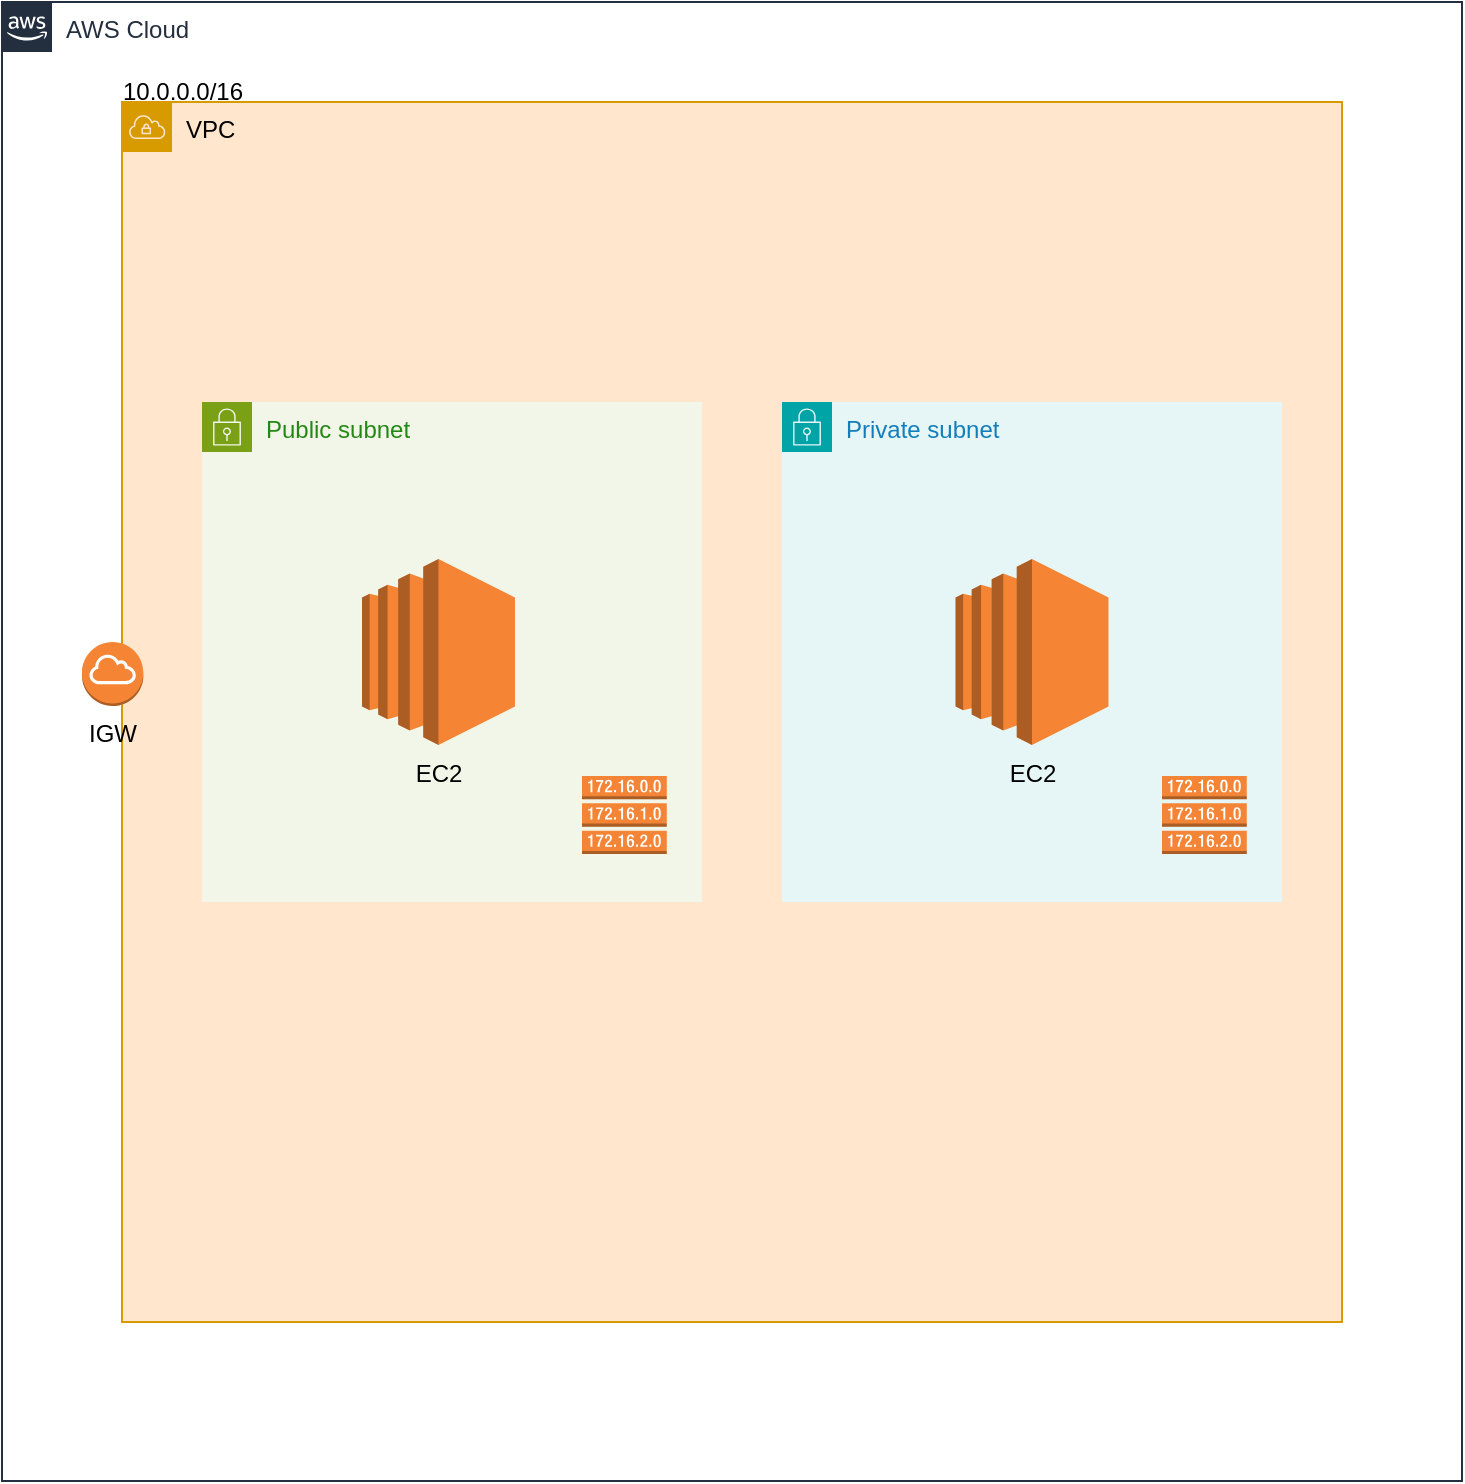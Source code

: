 <mxfile version="24.7.13">
  <diagram id="Ht1M8jgEwFfnCIfOTk4-" name="Page-1">
    <mxGraphModel dx="1035" dy="1328" grid="1" gridSize="10" guides="1" tooltips="1" connect="1" arrows="1" fold="1" page="1" pageScale="1" pageWidth="1169" pageHeight="827" math="0" shadow="0">
      <root>
        <mxCell id="0" />
        <mxCell id="1" parent="0" />
        <mxCell id="UEzPUAAOIrF-is8g5C7q-175" value="AWS Cloud" style="points=[[0,0],[0.25,0],[0.5,0],[0.75,0],[1,0],[1,0.25],[1,0.5],[1,0.75],[1,1],[0.75,1],[0.5,1],[0.25,1],[0,1],[0,0.75],[0,0.5],[0,0.25]];outlineConnect=0;gradientColor=none;html=1;whiteSpace=wrap;fontSize=12;fontStyle=0;shape=mxgraph.aws4.group;grIcon=mxgraph.aws4.group_aws_cloud_alt;strokeColor=#232F3E;fillColor=none;verticalAlign=top;align=left;spacingLeft=30;fontColor=#232F3E;dashed=0;labelBackgroundColor=#ffffff;container=1;pointerEvents=0;collapsible=0;recursiveResize=0;movable=0;resizable=0;rotatable=0;deletable=0;editable=0;locked=1;connectable=0;" parent="1" vertex="1">
          <mxGeometry x="220" y="-820" width="730" height="739.5" as="geometry" />
        </mxCell>
        <mxCell id="839mXaEyEuc4Z5KTpTyV-1" value="VPC" style="sketch=0;outlineConnect=0;html=1;whiteSpace=wrap;fontSize=12;fontStyle=0;shape=mxgraph.aws4.group;grIcon=mxgraph.aws4.group_vpc;strokeColor=#d79b00;fillColor=#ffe6cc;verticalAlign=top;align=left;spacingLeft=30;dashed=0;movable=0;resizable=0;rotatable=0;deletable=0;editable=0;locked=1;connectable=0;" vertex="1" parent="UEzPUAAOIrF-is8g5C7q-175">
          <mxGeometry x="60" y="50" width="610" height="610" as="geometry" />
        </mxCell>
        <mxCell id="839mXaEyEuc4Z5KTpTyV-6" value="Private subnet" style="points=[[0,0],[0.25,0],[0.5,0],[0.75,0],[1,0],[1,0.25],[1,0.5],[1,0.75],[1,1],[0.75,1],[0.5,1],[0.25,1],[0,1],[0,0.75],[0,0.5],[0,0.25]];outlineConnect=0;gradientColor=none;html=1;whiteSpace=wrap;fontSize=12;fontStyle=0;container=1;pointerEvents=0;collapsible=0;recursiveResize=0;shape=mxgraph.aws4.group;grIcon=mxgraph.aws4.group_security_group;grStroke=0;strokeColor=#00A4A6;fillColor=#E6F6F7;verticalAlign=top;align=left;spacingLeft=30;fontColor=#147EBA;dashed=0;" vertex="1" parent="1">
          <mxGeometry x="610" y="-620" width="250" height="250" as="geometry" />
        </mxCell>
        <mxCell id="839mXaEyEuc4Z5KTpTyV-11" value="" style="outlineConnect=0;dashed=0;verticalLabelPosition=bottom;verticalAlign=top;align=center;html=1;shape=mxgraph.aws3.route_table;fillColor=#F58536;gradientColor=none;" vertex="1" parent="839mXaEyEuc4Z5KTpTyV-6">
          <mxGeometry x="190" y="187" width="42.39" height="39" as="geometry" />
        </mxCell>
        <mxCell id="839mXaEyEuc4Z5KTpTyV-15" value="EC2" style="outlineConnect=0;dashed=0;verticalLabelPosition=bottom;verticalAlign=top;align=center;html=1;shape=mxgraph.aws3.ec2;fillColor=#F58534;gradientColor=none;" vertex="1" parent="839mXaEyEuc4Z5KTpTyV-6">
          <mxGeometry x="86.75" y="78.5" width="76.5" height="93" as="geometry" />
        </mxCell>
        <mxCell id="839mXaEyEuc4Z5KTpTyV-7" value="Public subnet" style="points=[[0,0],[0.25,0],[0.5,0],[0.75,0],[1,0],[1,0.25],[1,0.5],[1,0.75],[1,1],[0.75,1],[0.5,1],[0.25,1],[0,1],[0,0.75],[0,0.5],[0,0.25]];outlineConnect=0;gradientColor=none;html=1;whiteSpace=wrap;fontSize=12;fontStyle=0;container=1;pointerEvents=0;collapsible=0;recursiveResize=0;shape=mxgraph.aws4.group;grIcon=mxgraph.aws4.group_security_group;grStroke=0;strokeColor=#7AA116;fillColor=#F2F6E8;verticalAlign=top;align=left;spacingLeft=30;fontColor=#248814;dashed=0;aspect=fixed;" vertex="1" parent="1">
          <mxGeometry x="320" y="-620" width="250" height="250" as="geometry" />
        </mxCell>
        <mxCell id="839mXaEyEuc4Z5KTpTyV-8" value="" style="outlineConnect=0;dashed=0;verticalLabelPosition=bottom;verticalAlign=top;align=center;html=1;shape=mxgraph.aws3.route_table;fillColor=#F58536;gradientColor=none;" vertex="1" parent="839mXaEyEuc4Z5KTpTyV-7">
          <mxGeometry x="190" y="187" width="42.39" height="39" as="geometry" />
        </mxCell>
        <mxCell id="839mXaEyEuc4Z5KTpTyV-14" value="EC2" style="outlineConnect=0;dashed=0;verticalLabelPosition=bottom;verticalAlign=top;align=center;html=1;shape=mxgraph.aws3.ec2;fillColor=#F58534;gradientColor=none;" vertex="1" parent="839mXaEyEuc4Z5KTpTyV-7">
          <mxGeometry x="80" y="78.5" width="76.5" height="93" as="geometry" />
        </mxCell>
        <mxCell id="839mXaEyEuc4Z5KTpTyV-13" value="IGW" style="outlineConnect=0;dashed=0;verticalLabelPosition=bottom;verticalAlign=top;align=center;html=1;shape=mxgraph.aws3.internet_gateway;fillColor=#F58534;gradientColor=none;" vertex="1" parent="1">
          <mxGeometry x="260" y="-500" width="30.67" height="32" as="geometry" />
        </mxCell>
        <mxCell id="839mXaEyEuc4Z5KTpTyV-17" value="10.0.0.0/16" style="text;html=1;align=center;verticalAlign=middle;resizable=0;points=[];autosize=1;strokeColor=none;fillColor=none;" vertex="1" parent="1">
          <mxGeometry x="270" y="-790" width="80" height="30" as="geometry" />
        </mxCell>
      </root>
    </mxGraphModel>
  </diagram>
</mxfile>
